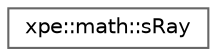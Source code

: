 digraph "Graphical Class Hierarchy"
{
 // LATEX_PDF_SIZE
  bgcolor="transparent";
  edge [fontname=Helvetica,fontsize=10,labelfontname=Helvetica,labelfontsize=10];
  node [fontname=Helvetica,fontsize=10,shape=box,height=0.2,width=0.4];
  rankdir="LR";
  Node0 [id="Node000000",label="xpe::math::sRay",height=0.2,width=0.4,color="grey40", fillcolor="white", style="filled",URL="$structxpe_1_1math_1_1s_ray.html",tooltip=" "];
}
